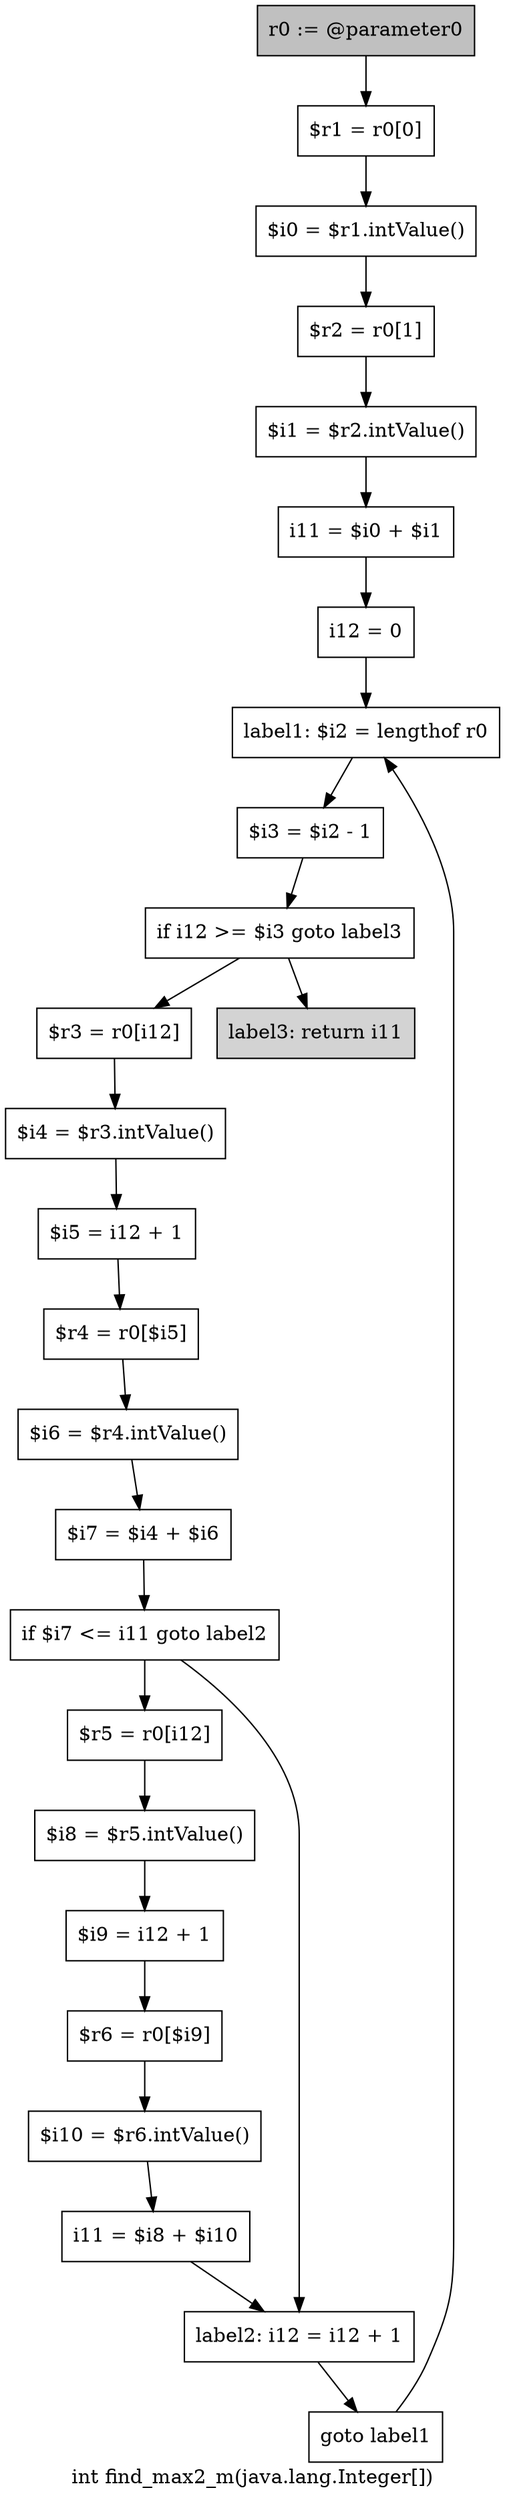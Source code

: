 digraph "int find_max2_m(java.lang.Integer[])" {
    label="int find_max2_m(java.lang.Integer[])";
    node [shape=box];
    "0" [style=filled,fillcolor=gray,label="r0 := @parameter0",];
    "1" [label="$r1 = r0[0]",];
    "0"->"1";
    "2" [label="$i0 = $r1.intValue()",];
    "1"->"2";
    "3" [label="$r2 = r0[1]",];
    "2"->"3";
    "4" [label="$i1 = $r2.intValue()",];
    "3"->"4";
    "5" [label="i11 = $i0 + $i1",];
    "4"->"5";
    "6" [label="i12 = 0",];
    "5"->"6";
    "7" [label="label1: $i2 = lengthof r0",];
    "6"->"7";
    "8" [label="$i3 = $i2 - 1",];
    "7"->"8";
    "9" [label="if i12 >= $i3 goto label3",];
    "8"->"9";
    "10" [label="$r3 = r0[i12]",];
    "9"->"10";
    "25" [style=filled,fillcolor=lightgray,label="label3: return i11",];
    "9"->"25";
    "11" [label="$i4 = $r3.intValue()",];
    "10"->"11";
    "12" [label="$i5 = i12 + 1",];
    "11"->"12";
    "13" [label="$r4 = r0[$i5]",];
    "12"->"13";
    "14" [label="$i6 = $r4.intValue()",];
    "13"->"14";
    "15" [label="$i7 = $i4 + $i6",];
    "14"->"15";
    "16" [label="if $i7 <= i11 goto label2",];
    "15"->"16";
    "17" [label="$r5 = r0[i12]",];
    "16"->"17";
    "23" [label="label2: i12 = i12 + 1",];
    "16"->"23";
    "18" [label="$i8 = $r5.intValue()",];
    "17"->"18";
    "19" [label="$i9 = i12 + 1",];
    "18"->"19";
    "20" [label="$r6 = r0[$i9]",];
    "19"->"20";
    "21" [label="$i10 = $r6.intValue()",];
    "20"->"21";
    "22" [label="i11 = $i8 + $i10",];
    "21"->"22";
    "22"->"23";
    "24" [label="goto label1",];
    "23"->"24";
    "24"->"7";
}
